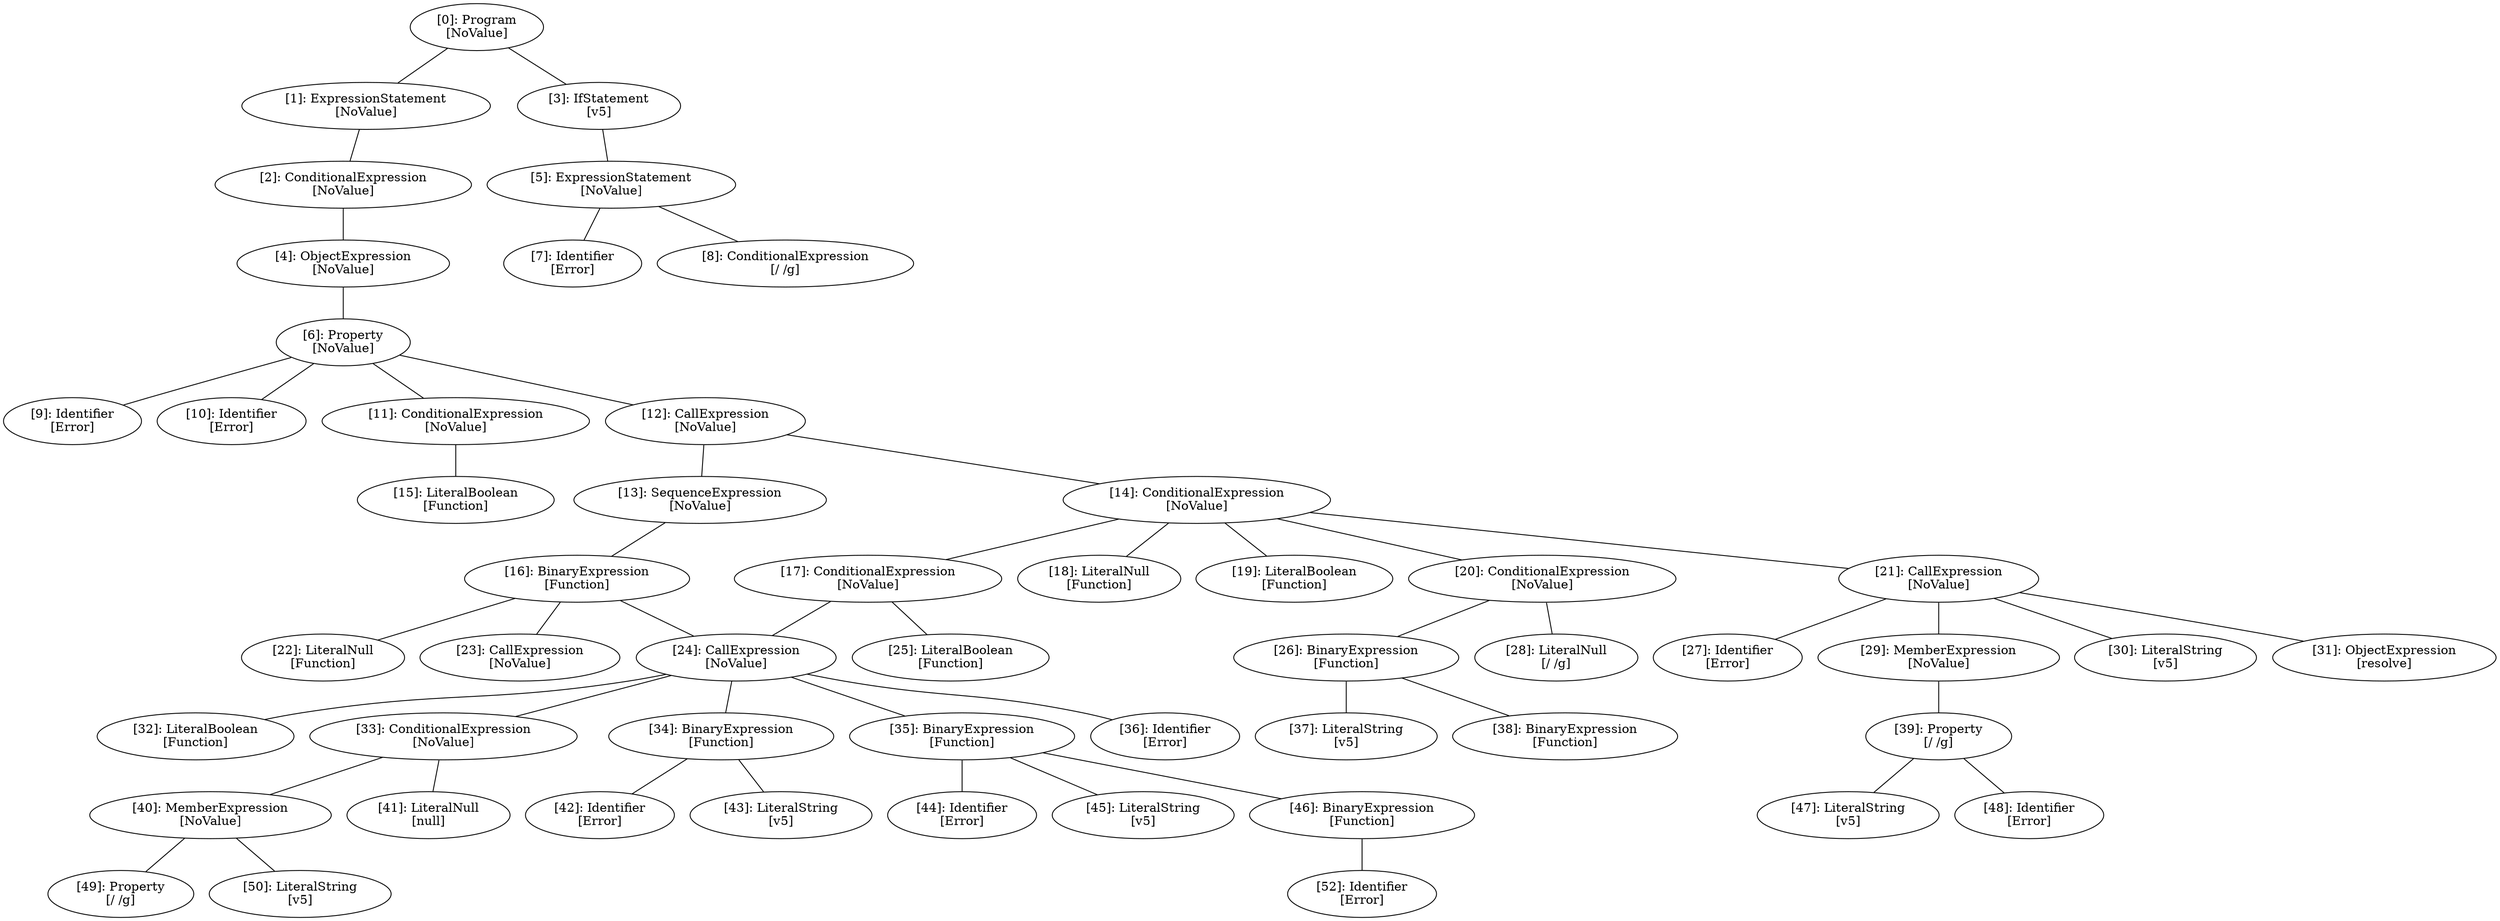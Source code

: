 // Result
graph {
	0 [label="[0]: Program
[NoValue]"]
	1 [label="[1]: ExpressionStatement
[NoValue]"]
	2 [label="[2]: ConditionalExpression
[NoValue]"]
	3 [label="[3]: IfStatement
[v5]"]
	4 [label="[4]: ObjectExpression
[NoValue]"]
	5 [label="[5]: ExpressionStatement
[NoValue]"]
	6 [label="[6]: Property
[NoValue]"]
	7 [label="[7]: Identifier
[Error]"]
	8 [label="[8]: ConditionalExpression
[/ /g]"]
	9 [label="[9]: Identifier
[Error]"]
	10 [label="[10]: Identifier
[Error]"]
	11 [label="[11]: ConditionalExpression
[NoValue]"]
	12 [label="[12]: CallExpression
[NoValue]"]
	13 [label="[13]: SequenceExpression
[NoValue]"]
	14 [label="[14]: ConditionalExpression
[NoValue]"]
	15 [label="[15]: LiteralBoolean
[Function]"]
	16 [label="[16]: BinaryExpression
[Function]"]
	17 [label="[17]: ConditionalExpression
[NoValue]"]
	18 [label="[18]: LiteralNull
[Function]"]
	19 [label="[19]: LiteralBoolean
[Function]"]
	20 [label="[20]: ConditionalExpression
[NoValue]"]
	21 [label="[21]: CallExpression
[NoValue]"]
	22 [label="[22]: LiteralNull
[Function]"]
	23 [label="[23]: CallExpression
[NoValue]"]
	24 [label="[24]: CallExpression
[NoValue]"]
	25 [label="[25]: LiteralBoolean
[Function]"]
	26 [label="[26]: BinaryExpression
[Function]"]
	27 [label="[27]: Identifier
[Error]"]
	28 [label="[28]: LiteralNull
[/ /g]"]
	29 [label="[29]: MemberExpression
[NoValue]"]
	30 [label="[30]: LiteralString
[v5]"]
	31 [label="[31]: ObjectExpression
[resolve]"]
	32 [label="[32]: LiteralBoolean
[Function]"]
	33 [label="[33]: ConditionalExpression
[NoValue]"]
	34 [label="[34]: BinaryExpression
[Function]"]
	35 [label="[35]: BinaryExpression
[Function]"]
	36 [label="[36]: Identifier
[Error]"]
	37 [label="[37]: LiteralString
[v5]"]
	38 [label="[38]: BinaryExpression
[Function]"]
	39 [label="[39]: Property
[/ /g]"]
	40 [label="[40]: MemberExpression
[NoValue]"]
	41 [label="[41]: LiteralNull
[null]"]
	42 [label="[42]: Identifier
[Error]"]
	43 [label="[43]: LiteralString
[v5]"]
	44 [label="[44]: Identifier
[Error]"]
	45 [label="[45]: LiteralString
[v5]"]
	46 [label="[46]: BinaryExpression
[Function]"]
	47 [label="[47]: LiteralString
[v5]"]
	48 [label="[48]: Identifier
[Error]"]
	49 [label="[49]: Property
[/ /g]"]
	50 [label="[50]: LiteralString
[v5]"]
	52 [label="[52]: Identifier
[Error]"]
	0 -- 1
	0 -- 3
	1 -- 2
	2 -- 4
	3 -- 5
	4 -- 6
	5 -- 7
	5 -- 8
	6 -- 9
	6 -- 10
	6 -- 11
	6 -- 12
	11 -- 15
	12 -- 13
	12 -- 14
	13 -- 16
	14 -- 17
	14 -- 18
	14 -- 19
	14 -- 20
	14 -- 21
	16 -- 22
	16 -- 23
	16 -- 24
	17 -- 24
	17 -- 25
	20 -- 26
	20 -- 28
	21 -- 27
	21 -- 29
	21 -- 30
	21 -- 31
	24 -- 32
	24 -- 33
	24 -- 34
	24 -- 35
	24 -- 36
	26 -- 37
	26 -- 38
	29 -- 39
	33 -- 40
	33 -- 41
	34 -- 42
	34 -- 43
	35 -- 44
	35 -- 45
	35 -- 46
	39 -- 47
	39 -- 48
	40 -- 49
	40 -- 50
	46 -- 52
}
